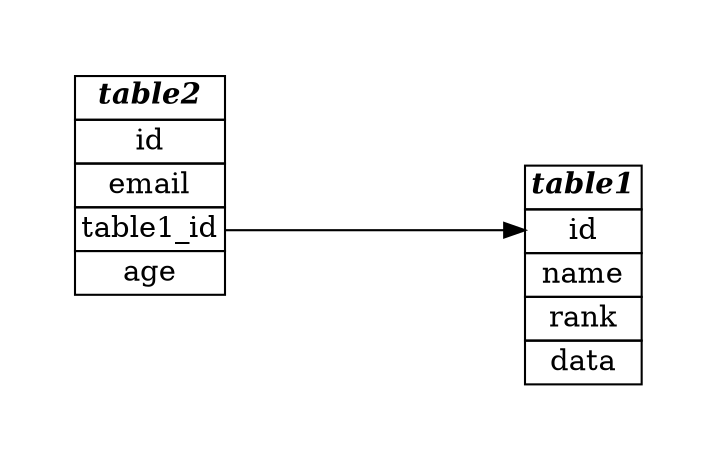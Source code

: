 digraph {
    graph [pad="0.5", nodesep="0.5", ranksep="2"];
    node [shape=plain]
    rankdir=LR;

table1 [label=<
<table border="0" cellborder="1" cellspacing="0">
  <tr><td><i><b>table1</b></i></td></tr>
  <tr><td port="id">id</td></tr>
  <tr><td port="name">name</td></tr>
  <tr><td port="rank">rank</td></tr>
  <tr><td port="data">data</td></tr>
</table>>];

table2 [label=<
<table border="0" cellborder="1" cellspacing="0">
  <tr><td><i><b>table2</b></i></td></tr>
  <tr><td port="id">id</td></tr>
  <tr><td port="email">email</td></tr>
  <tr><td port="table1_id">table1_id</td></tr>
  <tr><td port="age">age</td></tr>
</table>>];

table2:table1_id -> table1:id

}
